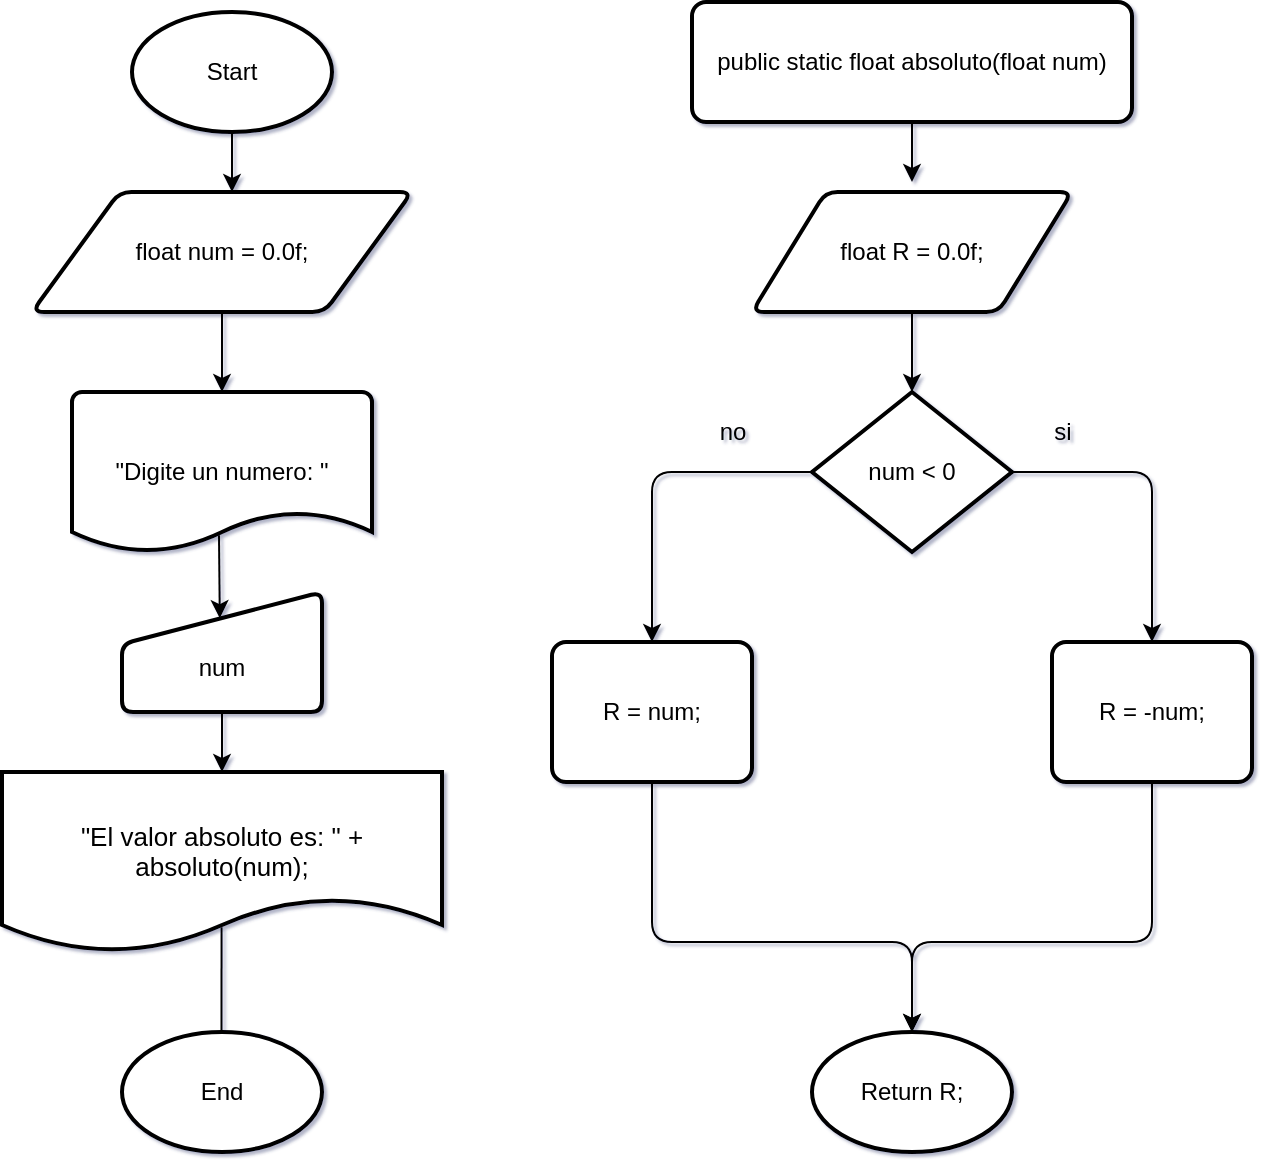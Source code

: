 <mxfile>
    <diagram id="QYo2G5vxiy9yxWB6itRh" name="Page-1">
        <mxGraphModel dx="831" dy="656" grid="1" gridSize="10" guides="1" tooltips="1" connect="1" arrows="1" fold="1" page="1" pageScale="1" pageWidth="850" pageHeight="1100" math="0" shadow="1">
            <root>
                <mxCell id="0"/>
                <mxCell id="1" parent="0"/>
                <mxCell id="3" style="edgeStyle=none;html=1;" parent="1" source="2" edge="1">
                    <mxGeometry relative="1" as="geometry">
                        <mxPoint x="390" y="160" as="targetPoint"/>
                    </mxGeometry>
                </mxCell>
                <mxCell id="2" value="Start" style="strokeWidth=2;html=1;shape=mxgraph.flowchart.start_1;whiteSpace=wrap;" parent="1" vertex="1">
                    <mxGeometry x="340" y="70" width="100" height="60" as="geometry"/>
                </mxCell>
                <mxCell id="4" value="float num = 0.0f;" style="shape=parallelogram;html=1;strokeWidth=2;perimeter=parallelogramPerimeter;whiteSpace=wrap;rounded=1;arcSize=12;size=0.23;" parent="1" vertex="1">
                    <mxGeometry x="290" y="160" width="190" height="60" as="geometry"/>
                </mxCell>
                <mxCell id="6" value="&quot;Digite un numero: &quot;" style="strokeWidth=2;html=1;shape=mxgraph.flowchart.document2;whiteSpace=wrap;size=0.25;" parent="1" vertex="1">
                    <mxGeometry x="310" y="260" width="150" height="80" as="geometry"/>
                </mxCell>
                <mxCell id="7" style="edgeStyle=none;html=1;entryX=0.5;entryY=0;entryDx=0;entryDy=0;entryPerimeter=0;" parent="1" source="4" target="6" edge="1">
                    <mxGeometry relative="1" as="geometry"/>
                </mxCell>
                <mxCell id="8" value="&lt;div&gt;&lt;br&gt;&lt;/div&gt;&lt;div&gt;num&lt;/div&gt;" style="html=1;strokeWidth=2;shape=manualInput;whiteSpace=wrap;rounded=1;size=26;arcSize=11;" parent="1" vertex="1">
                    <mxGeometry x="335" y="360" width="100" height="60" as="geometry"/>
                </mxCell>
                <mxCell id="9" style="edgeStyle=none;html=1;entryX=0.489;entryY=0.218;entryDx=0;entryDy=0;entryPerimeter=0;exitX=0.49;exitY=0.895;exitDx=0;exitDy=0;exitPerimeter=0;" parent="1" source="6" target="8" edge="1">
                    <mxGeometry relative="1" as="geometry"/>
                </mxCell>
                <mxCell id="15" style="edgeStyle=none;html=1;entryX=0.5;entryY=0;entryDx=0;entryDy=0;" parent="1" source="12" edge="1">
                    <mxGeometry relative="1" as="geometry">
                        <mxPoint x="730.0" y="155" as="targetPoint"/>
                    </mxGeometry>
                </mxCell>
                <mxCell id="12" value="public static float absoluto(float num)" style="rounded=1;whiteSpace=wrap;html=1;absoluteArcSize=1;arcSize=14;strokeWidth=2;" parent="1" vertex="1">
                    <mxGeometry x="620" y="65" width="220" height="60" as="geometry"/>
                </mxCell>
                <mxCell id="19" value="" style="edgeStyle=none;html=1;entryX=0.5;entryY=0;entryDx=0;entryDy=0;exitX=0.5;exitY=1;exitDx=0;exitDy=0;" parent="1" source="8" edge="1">
                    <mxGeometry relative="1" as="geometry">
                        <mxPoint x="385" y="440" as="sourcePoint"/>
                        <mxPoint x="385" y="450" as="targetPoint"/>
                    </mxGeometry>
                </mxCell>
                <mxCell id="26" value="Return R;" style="strokeWidth=2;html=1;shape=mxgraph.flowchart.start_1;whiteSpace=wrap;" parent="1" vertex="1">
                    <mxGeometry x="680" y="580" width="100" height="60" as="geometry"/>
                </mxCell>
                <mxCell id="30" value="&lt;div&gt;&lt;br&gt;&lt;/div&gt;&quot;El valor absoluto es: &quot; + absoluto(num);" style="shape=document;whiteSpace=wrap;html=1;boundedLbl=1;strokeWidth=2;fontSize=13;" parent="1" vertex="1">
                    <mxGeometry x="275" y="450" width="220" height="90" as="geometry"/>
                </mxCell>
                <mxCell id="34" value="" style="endArrow=classic;html=1;exitX=0.499;exitY=0.863;exitDx=0;exitDy=0;exitPerimeter=0;" parent="1" edge="1" source="30">
                    <mxGeometry width="50" height="50" relative="1" as="geometry">
                        <mxPoint x="384.74" y="530" as="sourcePoint"/>
                        <mxPoint x="384.74" y="590" as="targetPoint"/>
                    </mxGeometry>
                </mxCell>
                <mxCell id="35" value="End" style="strokeWidth=2;html=1;shape=mxgraph.flowchart.start_1;whiteSpace=wrap;" parent="1" vertex="1">
                    <mxGeometry x="335" y="580" width="100" height="60" as="geometry"/>
                </mxCell>
                <mxCell id="46" style="edgeStyle=none;html=1;exitX=0;exitY=0.5;exitDx=0;exitDy=0;exitPerimeter=0;" edge="1" parent="1" source="44">
                    <mxGeometry relative="1" as="geometry">
                        <mxPoint x="600" y="385" as="targetPoint"/>
                        <Array as="points">
                            <mxPoint x="600" y="300"/>
                        </Array>
                    </mxGeometry>
                </mxCell>
                <mxCell id="47" style="edgeStyle=none;html=1;exitX=1;exitY=0.5;exitDx=0;exitDy=0;exitPerimeter=0;" edge="1" parent="1" source="44">
                    <mxGeometry relative="1" as="geometry">
                        <mxPoint x="850" y="385" as="targetPoint"/>
                        <Array as="points">
                            <mxPoint x="850" y="300"/>
                        </Array>
                    </mxGeometry>
                </mxCell>
                <mxCell id="44" value="num &amp;lt; 0" style="strokeWidth=2;html=1;shape=mxgraph.flowchart.decision;whiteSpace=wrap;" vertex="1" parent="1">
                    <mxGeometry x="680" y="260" width="100" height="80" as="geometry"/>
                </mxCell>
                <mxCell id="49" value="si" style="text;html=1;align=center;verticalAlign=middle;resizable=0;points=[];autosize=1;strokeColor=none;fillColor=none;" vertex="1" parent="1">
                    <mxGeometry x="790" y="265" width="30" height="30" as="geometry"/>
                </mxCell>
                <mxCell id="50" value="no" style="text;html=1;align=center;verticalAlign=middle;resizable=0;points=[];autosize=1;strokeColor=none;fillColor=none;" vertex="1" parent="1">
                    <mxGeometry x="620" y="265" width="40" height="30" as="geometry"/>
                </mxCell>
                <mxCell id="51" value="R = num;" style="rounded=1;whiteSpace=wrap;html=1;absoluteArcSize=1;arcSize=14;strokeWidth=2;" vertex="1" parent="1">
                    <mxGeometry x="550" y="385" width="100" height="70" as="geometry"/>
                </mxCell>
                <mxCell id="52" value="R = -num;" style="rounded=1;whiteSpace=wrap;html=1;absoluteArcSize=1;arcSize=14;strokeWidth=2;" vertex="1" parent="1">
                    <mxGeometry x="800" y="385" width="100" height="70" as="geometry"/>
                </mxCell>
                <mxCell id="53" style="edgeStyle=none;html=1;entryX=0.5;entryY=0;entryDx=0;entryDy=0;entryPerimeter=0;exitX=0.5;exitY=1;exitDx=0;exitDy=0;" edge="1" parent="1" source="51" target="26">
                    <mxGeometry relative="1" as="geometry">
                        <Array as="points">
                            <mxPoint x="600" y="535"/>
                            <mxPoint x="730" y="535"/>
                        </Array>
                    </mxGeometry>
                </mxCell>
                <mxCell id="54" style="edgeStyle=none;html=1;entryX=0.5;entryY=0;entryDx=0;entryDy=0;entryPerimeter=0;" edge="1" parent="1" source="52" target="26">
                    <mxGeometry relative="1" as="geometry">
                        <Array as="points">
                            <mxPoint x="850" y="535"/>
                            <mxPoint x="730" y="535"/>
                        </Array>
                    </mxGeometry>
                </mxCell>
                <mxCell id="55" value="float R = 0.0f;" style="shape=parallelogram;html=1;strokeWidth=2;perimeter=parallelogramPerimeter;whiteSpace=wrap;rounded=1;arcSize=12;size=0.23;" vertex="1" parent="1">
                    <mxGeometry x="650" y="160" width="160" height="60" as="geometry"/>
                </mxCell>
                <mxCell id="56" style="edgeStyle=none;html=1;entryX=0.5;entryY=0;entryDx=0;entryDy=0;entryPerimeter=0;" edge="1" parent="1" source="55" target="44">
                    <mxGeometry relative="1" as="geometry"/>
                </mxCell>
            </root>
        </mxGraphModel>
    </diagram>
</mxfile>